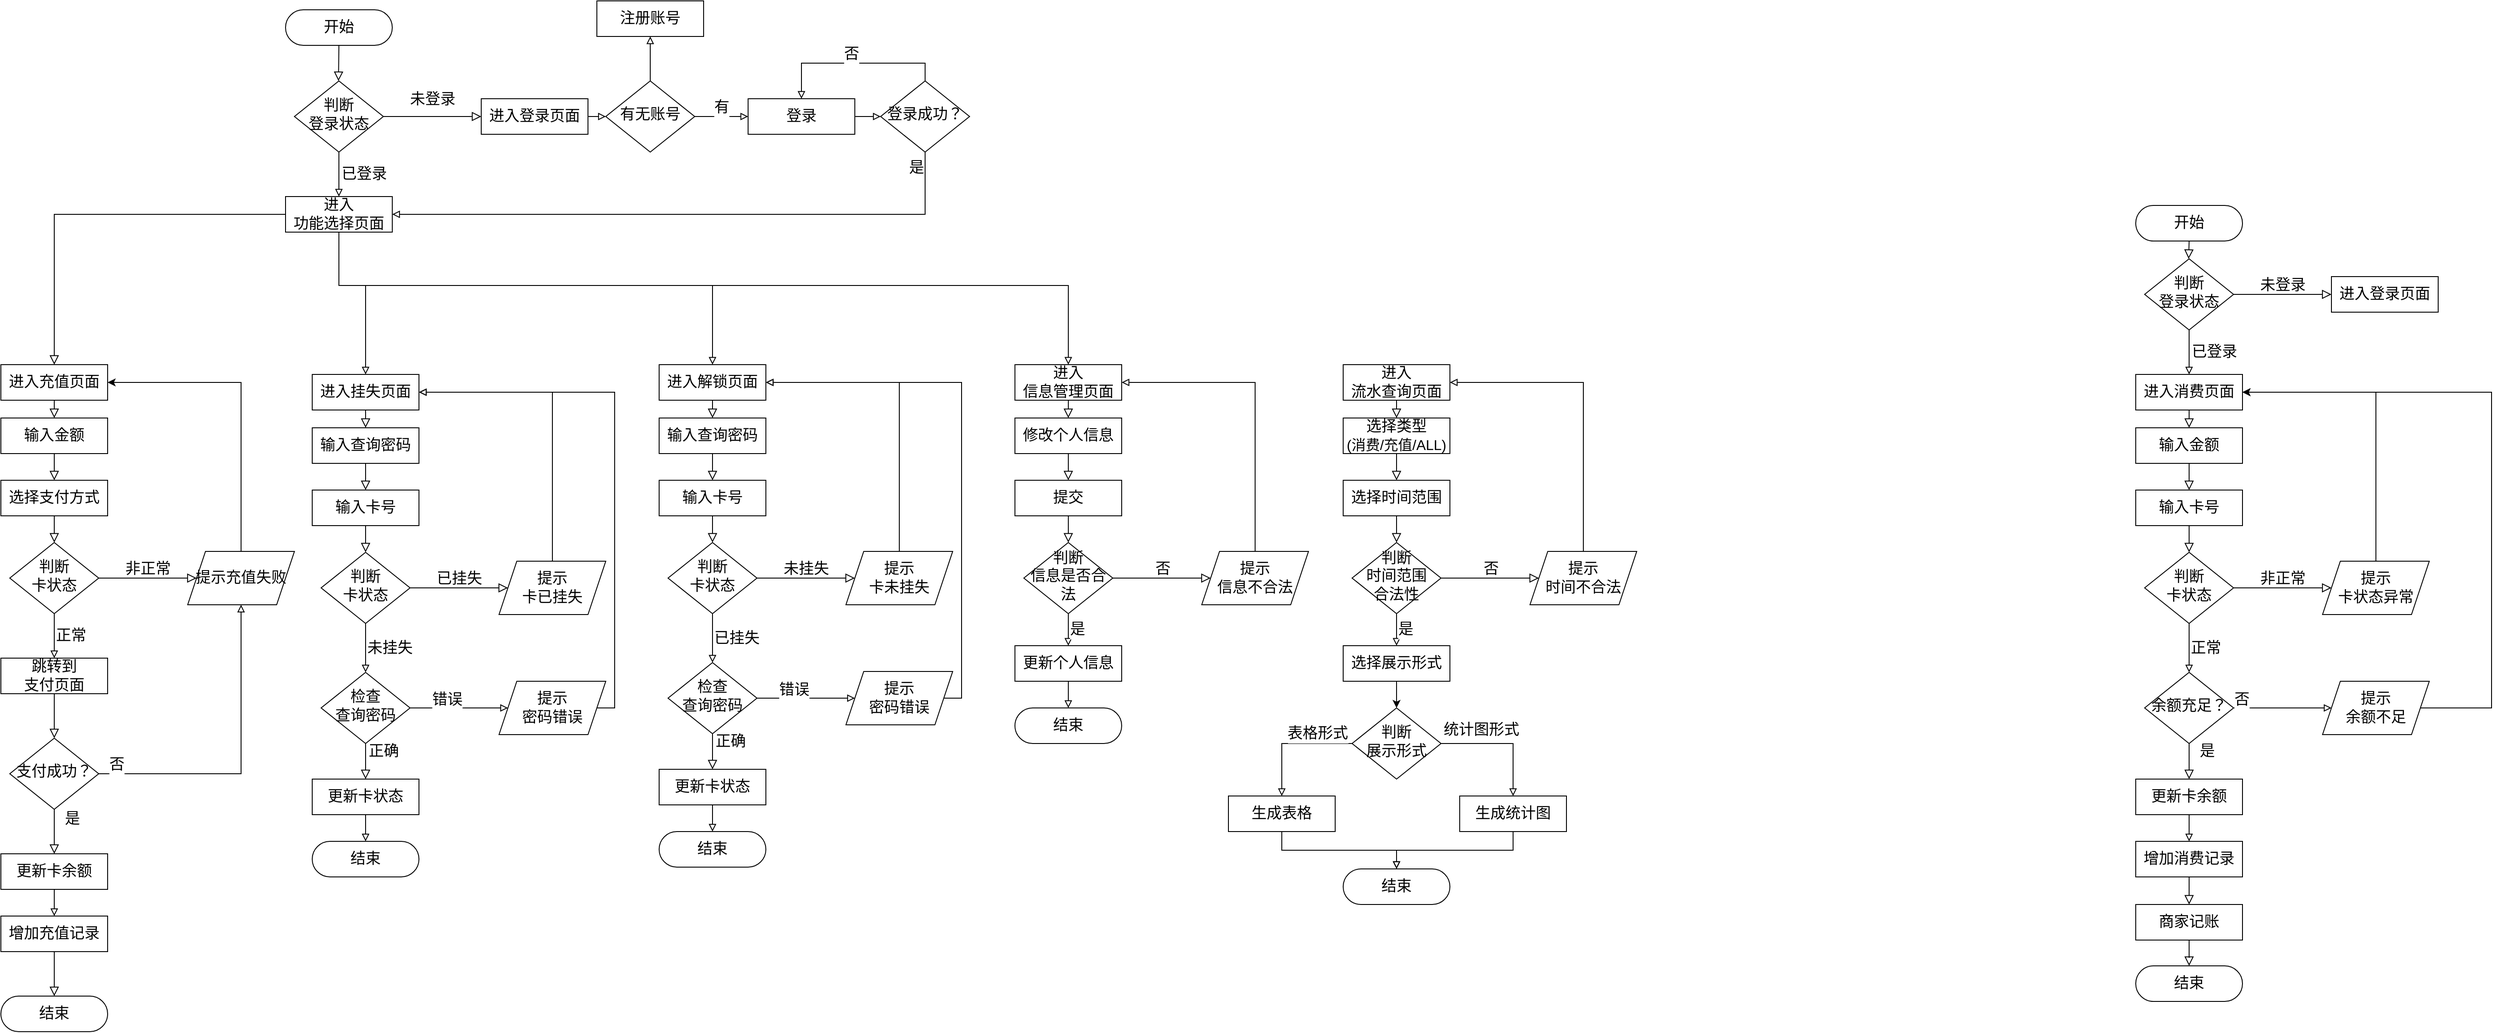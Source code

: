 <mxfile version="24.9.3">
  <diagram id="C5RBs43oDa-KdzZeNtuy" name="Page-1">
    <mxGraphModel dx="910" dy="1507" grid="1" gridSize="10" guides="1" tooltips="1" connect="1" arrows="1" fold="1" page="1" pageScale="1" pageWidth="1169" pageHeight="827" math="0" shadow="0">
      <root>
        <mxCell id="WIyWlLk6GJQsqaUBKTNV-0" />
        <mxCell id="WIyWlLk6GJQsqaUBKTNV-1" parent="WIyWlLk6GJQsqaUBKTNV-0" />
        <mxCell id="WIyWlLk6GJQsqaUBKTNV-2" value="" style="rounded=0;html=1;jettySize=auto;orthogonalLoop=1;fontSize=17;endArrow=block;endFill=0;endSize=8;strokeWidth=1;shadow=0;labelBackgroundColor=none;edgeStyle=orthogonalEdgeStyle;" parent="WIyWlLk6GJQsqaUBKTNV-1" source="WIyWlLk6GJQsqaUBKTNV-3" target="WIyWlLk6GJQsqaUBKTNV-6" edge="1">
          <mxGeometry relative="1" as="geometry" />
        </mxCell>
        <mxCell id="WIyWlLk6GJQsqaUBKTNV-3" value="选择支付方式" style="rounded=0;whiteSpace=wrap;html=1;fontSize=17;glass=0;strokeWidth=1;shadow=0;" parent="WIyWlLk6GJQsqaUBKTNV-1" vertex="1">
          <mxGeometry x="80" y="199" width="120" height="40" as="geometry" />
        </mxCell>
        <mxCell id="WIyWlLk6GJQsqaUBKTNV-5" value="非正常" style="edgeStyle=orthogonalEdgeStyle;rounded=0;html=1;jettySize=auto;orthogonalLoop=1;fontSize=17;endArrow=block;endFill=0;endSize=8;strokeWidth=1;shadow=0;labelBackgroundColor=none;entryX=0;entryY=0.5;entryDx=0;entryDy=0;" parent="WIyWlLk6GJQsqaUBKTNV-1" source="WIyWlLk6GJQsqaUBKTNV-6" target="n9ziA0_ppnjwsiYsguU1-13" edge="1">
          <mxGeometry y="10" relative="1" as="geometry">
            <mxPoint as="offset" />
            <mxPoint x="280" y="309" as="targetPoint" />
          </mxGeometry>
        </mxCell>
        <mxCell id="n9ziA0_ppnjwsiYsguU1-6" value="&lt;font style=&quot;font-size: 17px;&quot;&gt;正常&lt;/font&gt;" style="edgeStyle=orthogonalEdgeStyle;rounded=0;orthogonalLoop=1;jettySize=auto;html=1;exitX=0.5;exitY=1;exitDx=0;exitDy=0;entryX=0.5;entryY=0;entryDx=0;entryDy=0;labelPosition=right;verticalLabelPosition=middle;align=left;verticalAlign=middle;endArrow=block;endFill=0;" edge="1" parent="WIyWlLk6GJQsqaUBKTNV-1" source="WIyWlLk6GJQsqaUBKTNV-6" target="n9ziA0_ppnjwsiYsguU1-5">
          <mxGeometry relative="1" as="geometry">
            <mxPoint as="offset" />
          </mxGeometry>
        </mxCell>
        <mxCell id="WIyWlLk6GJQsqaUBKTNV-6" value="判断&lt;div&gt;卡状态&lt;/div&gt;" style="rhombus;whiteSpace=wrap;html=1;shadow=0;fontFamily=Helvetica;fontSize=17;align=center;strokeWidth=1;spacing=6;spacingTop=-4;" parent="WIyWlLk6GJQsqaUBKTNV-1" vertex="1">
          <mxGeometry x="90" y="269" width="100" height="80" as="geometry" />
        </mxCell>
        <mxCell id="WIyWlLk6GJQsqaUBKTNV-8" value="是" style="rounded=0;html=1;jettySize=auto;orthogonalLoop=1;fontSize=17;endArrow=block;endFill=0;endSize=8;strokeWidth=1;shadow=0;labelBackgroundColor=none;edgeStyle=orthogonalEdgeStyle;" parent="WIyWlLk6GJQsqaUBKTNV-1" source="WIyWlLk6GJQsqaUBKTNV-10" target="WIyWlLk6GJQsqaUBKTNV-11" edge="1">
          <mxGeometry x="-0.556" y="20" relative="1" as="geometry">
            <mxPoint as="offset" />
          </mxGeometry>
        </mxCell>
        <mxCell id="n9ziA0_ppnjwsiYsguU1-7" value="否" style="edgeStyle=orthogonalEdgeStyle;rounded=0;orthogonalLoop=1;jettySize=auto;html=1;exitX=1;exitY=0.5;exitDx=0;exitDy=0;entryX=0.5;entryY=1;entryDx=0;entryDy=0;labelPosition=left;verticalLabelPosition=middle;align=right;verticalAlign=middle;fontSize=17;endArrow=block;endFill=0;" edge="1" parent="WIyWlLk6GJQsqaUBKTNV-1" source="WIyWlLk6GJQsqaUBKTNV-10" target="n9ziA0_ppnjwsiYsguU1-13">
          <mxGeometry x="-0.829" y="10" relative="1" as="geometry">
            <mxPoint x="340" y="329" as="targetPoint" />
            <mxPoint as="offset" />
          </mxGeometry>
        </mxCell>
        <mxCell id="WIyWlLk6GJQsqaUBKTNV-10" value="支付成功？" style="rhombus;whiteSpace=wrap;html=1;shadow=0;fontFamily=Helvetica;fontSize=17;align=center;strokeWidth=1;spacing=6;spacingTop=-4;" parent="WIyWlLk6GJQsqaUBKTNV-1" vertex="1">
          <mxGeometry x="90" y="489" width="100" height="80" as="geometry" />
        </mxCell>
        <mxCell id="n9ziA0_ppnjwsiYsguU1-10" style="edgeStyle=orthogonalEdgeStyle;rounded=0;orthogonalLoop=1;jettySize=auto;html=1;exitX=0.5;exitY=1;exitDx=0;exitDy=0;entryX=0.5;entryY=0;entryDx=0;entryDy=0;endArrow=block;endFill=0;" edge="1" parent="WIyWlLk6GJQsqaUBKTNV-1" source="WIyWlLk6GJQsqaUBKTNV-11" target="n9ziA0_ppnjwsiYsguU1-9">
          <mxGeometry relative="1" as="geometry" />
        </mxCell>
        <mxCell id="WIyWlLk6GJQsqaUBKTNV-11" value="更新卡余额" style="rounded=0;whiteSpace=wrap;html=1;fontSize=17;glass=0;strokeWidth=1;shadow=0;" parent="WIyWlLk6GJQsqaUBKTNV-1" vertex="1">
          <mxGeometry x="80" y="619" width="120" height="40" as="geometry" />
        </mxCell>
        <mxCell id="n9ziA0_ppnjwsiYsguU1-0" value="" style="rounded=0;html=1;jettySize=auto;orthogonalLoop=1;fontSize=17;endArrow=block;endFill=0;endSize=8;strokeWidth=1;shadow=0;labelBackgroundColor=none;edgeStyle=orthogonalEdgeStyle;" edge="1" parent="WIyWlLk6GJQsqaUBKTNV-1" source="n9ziA0_ppnjwsiYsguU1-1">
          <mxGeometry relative="1" as="geometry">
            <mxPoint x="140" y="199" as="targetPoint" />
          </mxGeometry>
        </mxCell>
        <mxCell id="n9ziA0_ppnjwsiYsguU1-1" value="输入金额" style="rounded=0;whiteSpace=wrap;html=1;fontSize=17;glass=0;strokeWidth=1;shadow=0;" vertex="1" parent="WIyWlLk6GJQsqaUBKTNV-1">
          <mxGeometry x="80" y="129" width="120" height="40" as="geometry" />
        </mxCell>
        <mxCell id="n9ziA0_ppnjwsiYsguU1-2" value="" style="rounded=0;html=1;jettySize=auto;orthogonalLoop=1;fontSize=17;endArrow=block;endFill=0;endSize=8;strokeWidth=1;shadow=0;labelBackgroundColor=none;edgeStyle=orthogonalEdgeStyle;exitX=0.5;exitY=1;exitDx=0;exitDy=0;" edge="1" parent="WIyWlLk6GJQsqaUBKTNV-1" source="n9ziA0_ppnjwsiYsguU1-3">
          <mxGeometry relative="1" as="geometry">
            <mxPoint x="459.5" y="-250" as="targetPoint" />
            <mxPoint x="459.5" y="-340" as="sourcePoint" />
          </mxGeometry>
        </mxCell>
        <mxCell id="n9ziA0_ppnjwsiYsguU1-3" value="开始" style="rounded=1;whiteSpace=wrap;html=1;fontSize=17;glass=0;strokeWidth=1;shadow=0;perimeter=rectanglePerimeter;arcSize=50;" vertex="1" parent="WIyWlLk6GJQsqaUBKTNV-1">
          <mxGeometry x="400" y="-330" width="120" height="40" as="geometry" />
        </mxCell>
        <mxCell id="n9ziA0_ppnjwsiYsguU1-4" value="" style="rounded=0;html=1;jettySize=auto;orthogonalLoop=1;fontSize=17;endArrow=block;endFill=0;endSize=8;strokeWidth=1;shadow=0;labelBackgroundColor=none;edgeStyle=orthogonalEdgeStyle;entryX=0.5;entryY=0;entryDx=0;entryDy=0;" edge="1" parent="WIyWlLk6GJQsqaUBKTNV-1" source="n9ziA0_ppnjwsiYsguU1-5" target="WIyWlLk6GJQsqaUBKTNV-10">
          <mxGeometry relative="1" as="geometry">
            <mxPoint x="140" y="459" as="targetPoint" />
            <Array as="points" />
          </mxGeometry>
        </mxCell>
        <mxCell id="n9ziA0_ppnjwsiYsguU1-5" value="跳转到&lt;div&gt;支付页面&lt;/div&gt;" style="rounded=0;whiteSpace=wrap;html=1;fontSize=17;glass=0;strokeWidth=1;shadow=0;" vertex="1" parent="WIyWlLk6GJQsqaUBKTNV-1">
          <mxGeometry x="80" y="399" width="120" height="40" as="geometry" />
        </mxCell>
        <mxCell id="n9ziA0_ppnjwsiYsguU1-8" value="" style="rounded=0;html=1;jettySize=auto;orthogonalLoop=1;fontSize=17;endArrow=block;endFill=0;endSize=8;strokeWidth=1;shadow=0;labelBackgroundColor=none;edgeStyle=orthogonalEdgeStyle;" edge="1" parent="WIyWlLk6GJQsqaUBKTNV-1" source="n9ziA0_ppnjwsiYsguU1-9">
          <mxGeometry relative="1" as="geometry">
            <mxPoint x="140" y="779" as="targetPoint" />
          </mxGeometry>
        </mxCell>
        <mxCell id="n9ziA0_ppnjwsiYsguU1-9" value="增加充值记录" style="rounded=0;whiteSpace=wrap;html=1;fontSize=17;glass=0;strokeWidth=1;shadow=0;" vertex="1" parent="WIyWlLk6GJQsqaUBKTNV-1">
          <mxGeometry x="80" y="689" width="120" height="40" as="geometry" />
        </mxCell>
        <mxCell id="n9ziA0_ppnjwsiYsguU1-11" value="" style="rounded=0;html=1;jettySize=auto;orthogonalLoop=1;fontSize=17;endArrow=block;endFill=0;endSize=8;strokeWidth=1;shadow=0;labelBackgroundColor=none;edgeStyle=orthogonalEdgeStyle;" edge="1" parent="WIyWlLk6GJQsqaUBKTNV-1" source="n9ziA0_ppnjwsiYsguU1-12">
          <mxGeometry relative="1" as="geometry">
            <mxPoint x="140" y="129" as="targetPoint" />
          </mxGeometry>
        </mxCell>
        <mxCell id="n9ziA0_ppnjwsiYsguU1-12" value="进入充值页面" style="rounded=0;whiteSpace=wrap;html=1;fontSize=17;glass=0;strokeWidth=1;shadow=0;" vertex="1" parent="WIyWlLk6GJQsqaUBKTNV-1">
          <mxGeometry x="80" y="69" width="120" height="40" as="geometry" />
        </mxCell>
        <mxCell id="n9ziA0_ppnjwsiYsguU1-14" style="edgeStyle=orthogonalEdgeStyle;rounded=0;orthogonalLoop=1;jettySize=auto;html=1;exitX=0.5;exitY=0;exitDx=0;exitDy=0;entryX=1;entryY=0.5;entryDx=0;entryDy=0;" edge="1" parent="WIyWlLk6GJQsqaUBKTNV-1" source="n9ziA0_ppnjwsiYsguU1-13" target="n9ziA0_ppnjwsiYsguU1-12">
          <mxGeometry relative="1" as="geometry" />
        </mxCell>
        <mxCell id="n9ziA0_ppnjwsiYsguU1-13" value="&lt;font style=&quot;font-size: 17px;&quot;&gt;提示充值失败&lt;/font&gt;" style="shape=parallelogram;perimeter=parallelogramPerimeter;whiteSpace=wrap;html=1;fixedSize=1;" vertex="1" parent="WIyWlLk6GJQsqaUBKTNV-1">
          <mxGeometry x="290" y="279" width="120" height="60" as="geometry" />
        </mxCell>
        <mxCell id="n9ziA0_ppnjwsiYsguU1-17" value="结束" style="rounded=1;whiteSpace=wrap;html=1;fontSize=17;glass=0;strokeWidth=1;shadow=0;perimeter=rectanglePerimeter;arcSize=50;" vertex="1" parent="WIyWlLk6GJQsqaUBKTNV-1">
          <mxGeometry x="80" y="779" width="120" height="40" as="geometry" />
        </mxCell>
        <mxCell id="n9ziA0_ppnjwsiYsguU1-18" value="" style="rounded=0;html=1;jettySize=auto;orthogonalLoop=1;fontSize=17;endArrow=block;endFill=0;endSize=8;strokeWidth=1;shadow=0;labelBackgroundColor=none;edgeStyle=orthogonalEdgeStyle;" edge="1" parent="WIyWlLk6GJQsqaUBKTNV-1" source="n9ziA0_ppnjwsiYsguU1-19" target="n9ziA0_ppnjwsiYsguU1-22">
          <mxGeometry relative="1" as="geometry" />
        </mxCell>
        <mxCell id="n9ziA0_ppnjwsiYsguU1-19" value="输入卡号" style="rounded=0;whiteSpace=wrap;html=1;fontSize=17;glass=0;strokeWidth=1;shadow=0;" vertex="1" parent="WIyWlLk6GJQsqaUBKTNV-1">
          <mxGeometry x="2480" y="210" width="120" height="40" as="geometry" />
        </mxCell>
        <mxCell id="n9ziA0_ppnjwsiYsguU1-20" value="非正常" style="edgeStyle=orthogonalEdgeStyle;rounded=0;html=1;jettySize=auto;orthogonalLoop=1;fontSize=17;endArrow=block;endFill=0;endSize=8;strokeWidth=1;shadow=0;labelBackgroundColor=none;entryX=0;entryY=0.5;entryDx=0;entryDy=0;" edge="1" parent="WIyWlLk6GJQsqaUBKTNV-1" source="n9ziA0_ppnjwsiYsguU1-22" target="n9ziA0_ppnjwsiYsguU1-39">
          <mxGeometry y="10" relative="1" as="geometry">
            <mxPoint as="offset" />
            <mxPoint x="2680" y="320" as="targetPoint" />
          </mxGeometry>
        </mxCell>
        <mxCell id="n9ziA0_ppnjwsiYsguU1-21" value="&lt;font style=&quot;font-size: 17px;&quot;&gt;正常&lt;/font&gt;" style="edgeStyle=orthogonalEdgeStyle;rounded=0;orthogonalLoop=1;jettySize=auto;html=1;exitX=0.5;exitY=1;exitDx=0;exitDy=0;entryX=0.5;entryY=0;entryDx=0;entryDy=0;labelPosition=right;verticalLabelPosition=middle;align=left;verticalAlign=middle;endArrow=block;endFill=0;" edge="1" parent="WIyWlLk6GJQsqaUBKTNV-1" source="n9ziA0_ppnjwsiYsguU1-22" target="n9ziA0_ppnjwsiYsguU1-25">
          <mxGeometry relative="1" as="geometry">
            <mxPoint as="offset" />
            <mxPoint x="2540" y="410" as="targetPoint" />
          </mxGeometry>
        </mxCell>
        <mxCell id="n9ziA0_ppnjwsiYsguU1-22" value="判断&lt;div&gt;卡状态&lt;/div&gt;" style="rhombus;whiteSpace=wrap;html=1;shadow=0;fontFamily=Helvetica;fontSize=17;align=center;strokeWidth=1;spacing=6;spacingTop=-4;" vertex="1" parent="WIyWlLk6GJQsqaUBKTNV-1">
          <mxGeometry x="2490" y="280" width="100" height="80" as="geometry" />
        </mxCell>
        <mxCell id="n9ziA0_ppnjwsiYsguU1-23" value="是" style="rounded=0;html=1;jettySize=auto;orthogonalLoop=1;fontSize=17;endArrow=block;endFill=0;endSize=8;strokeWidth=1;shadow=0;labelBackgroundColor=none;edgeStyle=orthogonalEdgeStyle;" edge="1" parent="WIyWlLk6GJQsqaUBKTNV-1" source="n9ziA0_ppnjwsiYsguU1-25" target="n9ziA0_ppnjwsiYsguU1-27">
          <mxGeometry x="-0.556" y="20" relative="1" as="geometry">
            <mxPoint as="offset" />
          </mxGeometry>
        </mxCell>
        <mxCell id="n9ziA0_ppnjwsiYsguU1-24" value="否" style="edgeStyle=orthogonalEdgeStyle;rounded=0;orthogonalLoop=1;jettySize=auto;html=1;exitX=1;exitY=0.5;exitDx=0;exitDy=0;labelPosition=left;verticalLabelPosition=middle;align=right;verticalAlign=middle;fontSize=17;endArrow=block;endFill=0;entryX=0;entryY=0.5;entryDx=0;entryDy=0;" edge="1" parent="WIyWlLk6GJQsqaUBKTNV-1" source="n9ziA0_ppnjwsiYsguU1-25" target="n9ziA0_ppnjwsiYsguU1-41">
          <mxGeometry x="-0.667" y="9" relative="1" as="geometry">
            <mxPoint x="2750" y="455" as="targetPoint" />
            <mxPoint as="offset" />
          </mxGeometry>
        </mxCell>
        <mxCell id="n9ziA0_ppnjwsiYsguU1-25" value="余额充足？" style="rhombus;whiteSpace=wrap;html=1;shadow=0;fontFamily=Helvetica;fontSize=17;align=center;strokeWidth=1;spacing=6;spacingTop=-4;" vertex="1" parent="WIyWlLk6GJQsqaUBKTNV-1">
          <mxGeometry x="2490" y="415" width="100" height="80" as="geometry" />
        </mxCell>
        <mxCell id="n9ziA0_ppnjwsiYsguU1-26" style="edgeStyle=orthogonalEdgeStyle;rounded=0;orthogonalLoop=1;jettySize=auto;html=1;exitX=0.5;exitY=1;exitDx=0;exitDy=0;entryX=0.5;entryY=0;entryDx=0;entryDy=0;endArrow=block;endFill=0;" edge="1" parent="WIyWlLk6GJQsqaUBKTNV-1" source="n9ziA0_ppnjwsiYsguU1-27" target="n9ziA0_ppnjwsiYsguU1-35">
          <mxGeometry relative="1" as="geometry" />
        </mxCell>
        <mxCell id="n9ziA0_ppnjwsiYsguU1-27" value="更新卡余额" style="rounded=0;whiteSpace=wrap;html=1;fontSize=17;glass=0;strokeWidth=1;shadow=0;" vertex="1" parent="WIyWlLk6GJQsqaUBKTNV-1">
          <mxGeometry x="2480" y="535" width="120" height="40" as="geometry" />
        </mxCell>
        <mxCell id="n9ziA0_ppnjwsiYsguU1-28" value="" style="rounded=0;html=1;jettySize=auto;orthogonalLoop=1;fontSize=17;endArrow=block;endFill=0;endSize=8;strokeWidth=1;shadow=0;labelBackgroundColor=none;edgeStyle=orthogonalEdgeStyle;" edge="1" parent="WIyWlLk6GJQsqaUBKTNV-1" source="n9ziA0_ppnjwsiYsguU1-29">
          <mxGeometry relative="1" as="geometry">
            <mxPoint x="2540" y="210" as="targetPoint" />
          </mxGeometry>
        </mxCell>
        <mxCell id="n9ziA0_ppnjwsiYsguU1-29" value="输入金额" style="rounded=0;whiteSpace=wrap;html=1;fontSize=17;glass=0;strokeWidth=1;shadow=0;" vertex="1" parent="WIyWlLk6GJQsqaUBKTNV-1">
          <mxGeometry x="2480" y="140" width="120" height="40" as="geometry" />
        </mxCell>
        <mxCell id="n9ziA0_ppnjwsiYsguU1-34" value="" style="rounded=0;html=1;jettySize=auto;orthogonalLoop=1;fontSize=17;endArrow=block;endFill=0;endSize=8;strokeWidth=1;shadow=0;labelBackgroundColor=none;edgeStyle=orthogonalEdgeStyle;entryX=0.5;entryY=0;entryDx=0;entryDy=0;" edge="1" parent="WIyWlLk6GJQsqaUBKTNV-1" source="n9ziA0_ppnjwsiYsguU1-35" target="n9ziA0_ppnjwsiYsguU1-44">
          <mxGeometry relative="1" as="geometry">
            <mxPoint x="2540" y="696" as="targetPoint" />
          </mxGeometry>
        </mxCell>
        <mxCell id="n9ziA0_ppnjwsiYsguU1-35" value="增加消费记录" style="rounded=0;whiteSpace=wrap;html=1;fontSize=17;glass=0;strokeWidth=1;shadow=0;" vertex="1" parent="WIyWlLk6GJQsqaUBKTNV-1">
          <mxGeometry x="2480" y="605" width="120" height="40" as="geometry" />
        </mxCell>
        <mxCell id="n9ziA0_ppnjwsiYsguU1-36" value="" style="rounded=0;html=1;jettySize=auto;orthogonalLoop=1;fontSize=17;endArrow=block;endFill=0;endSize=8;strokeWidth=1;shadow=0;labelBackgroundColor=none;edgeStyle=orthogonalEdgeStyle;" edge="1" parent="WIyWlLk6GJQsqaUBKTNV-1" source="n9ziA0_ppnjwsiYsguU1-37">
          <mxGeometry relative="1" as="geometry">
            <mxPoint x="2540" y="140" as="targetPoint" />
          </mxGeometry>
        </mxCell>
        <mxCell id="n9ziA0_ppnjwsiYsguU1-37" value="进入消费页面" style="rounded=0;whiteSpace=wrap;html=1;fontSize=17;glass=0;strokeWidth=1;shadow=0;" vertex="1" parent="WIyWlLk6GJQsqaUBKTNV-1">
          <mxGeometry x="2480" y="80" width="120" height="40" as="geometry" />
        </mxCell>
        <mxCell id="n9ziA0_ppnjwsiYsguU1-38" style="edgeStyle=orthogonalEdgeStyle;rounded=0;orthogonalLoop=1;jettySize=auto;html=1;exitX=0.5;exitY=0;exitDx=0;exitDy=0;entryX=1;entryY=0.5;entryDx=0;entryDy=0;" edge="1" parent="WIyWlLk6GJQsqaUBKTNV-1" source="n9ziA0_ppnjwsiYsguU1-39" target="n9ziA0_ppnjwsiYsguU1-37">
          <mxGeometry relative="1" as="geometry" />
        </mxCell>
        <mxCell id="n9ziA0_ppnjwsiYsguU1-39" value="&lt;font style=&quot;font-size: 17px;&quot;&gt;提示&lt;/font&gt;&lt;div&gt;&lt;font style=&quot;font-size: 17px;&quot;&gt;卡状态异常&lt;/font&gt;&lt;/div&gt;" style="shape=parallelogram;perimeter=parallelogramPerimeter;whiteSpace=wrap;html=1;fixedSize=1;" vertex="1" parent="WIyWlLk6GJQsqaUBKTNV-1">
          <mxGeometry x="2690" y="290" width="120" height="60" as="geometry" />
        </mxCell>
        <mxCell id="n9ziA0_ppnjwsiYsguU1-40" value="结束" style="rounded=1;whiteSpace=wrap;html=1;fontSize=17;glass=0;strokeWidth=1;shadow=0;perimeter=rectanglePerimeter;arcSize=50;" vertex="1" parent="WIyWlLk6GJQsqaUBKTNV-1">
          <mxGeometry x="2480" y="745" width="120" height="40" as="geometry" />
        </mxCell>
        <mxCell id="n9ziA0_ppnjwsiYsguU1-42" style="edgeStyle=orthogonalEdgeStyle;rounded=0;orthogonalLoop=1;jettySize=auto;html=1;exitX=1;exitY=0.5;exitDx=0;exitDy=0;entryX=1;entryY=0.5;entryDx=0;entryDy=0;" edge="1" parent="WIyWlLk6GJQsqaUBKTNV-1" source="n9ziA0_ppnjwsiYsguU1-41" target="n9ziA0_ppnjwsiYsguU1-37">
          <mxGeometry relative="1" as="geometry">
            <Array as="points">
              <mxPoint x="2880" y="455" />
              <mxPoint x="2880" y="100" />
            </Array>
          </mxGeometry>
        </mxCell>
        <mxCell id="n9ziA0_ppnjwsiYsguU1-41" value="&lt;font style=&quot;font-size: 17px;&quot;&gt;提示&lt;/font&gt;&lt;div&gt;&lt;font style=&quot;font-size: 17px;&quot;&gt;余额不足&lt;/font&gt;&lt;/div&gt;" style="shape=parallelogram;perimeter=parallelogramPerimeter;whiteSpace=wrap;html=1;fixedSize=1;" vertex="1" parent="WIyWlLk6GJQsqaUBKTNV-1">
          <mxGeometry x="2690" y="425" width="120" height="60" as="geometry" />
        </mxCell>
        <mxCell id="n9ziA0_ppnjwsiYsguU1-43" value="" style="rounded=0;html=1;jettySize=auto;orthogonalLoop=1;fontSize=17;endArrow=block;endFill=0;endSize=8;strokeWidth=1;shadow=0;labelBackgroundColor=none;edgeStyle=orthogonalEdgeStyle;entryX=0.5;entryY=0;entryDx=0;entryDy=0;" edge="1" parent="WIyWlLk6GJQsqaUBKTNV-1" source="n9ziA0_ppnjwsiYsguU1-44" target="n9ziA0_ppnjwsiYsguU1-40">
          <mxGeometry relative="1" as="geometry">
            <mxPoint x="2690" y="726" as="targetPoint" />
          </mxGeometry>
        </mxCell>
        <mxCell id="n9ziA0_ppnjwsiYsguU1-44" value="商家记账" style="rounded=0;whiteSpace=wrap;html=1;fontSize=17;glass=0;strokeWidth=1;shadow=0;" vertex="1" parent="WIyWlLk6GJQsqaUBKTNV-1">
          <mxGeometry x="2480" y="676" width="120" height="40" as="geometry" />
        </mxCell>
        <mxCell id="n9ziA0_ppnjwsiYsguU1-45" value="" style="rounded=0;html=1;jettySize=auto;orthogonalLoop=1;fontSize=17;endArrow=block;endFill=0;endSize=8;strokeWidth=1;shadow=0;labelBackgroundColor=none;edgeStyle=orthogonalEdgeStyle;" edge="1" parent="WIyWlLk6GJQsqaUBKTNV-1" source="n9ziA0_ppnjwsiYsguU1-46" target="n9ziA0_ppnjwsiYsguU1-49">
          <mxGeometry relative="1" as="geometry" />
        </mxCell>
        <mxCell id="n9ziA0_ppnjwsiYsguU1-46" value="输入卡号" style="rounded=0;whiteSpace=wrap;html=1;fontSize=17;glass=0;strokeWidth=1;shadow=0;" vertex="1" parent="WIyWlLk6GJQsqaUBKTNV-1">
          <mxGeometry x="430" y="210" width="120" height="40" as="geometry" />
        </mxCell>
        <mxCell id="n9ziA0_ppnjwsiYsguU1-47" value="已挂失" style="edgeStyle=orthogonalEdgeStyle;rounded=0;html=1;jettySize=auto;orthogonalLoop=1;fontSize=17;endArrow=block;endFill=0;endSize=8;strokeWidth=1;shadow=0;labelBackgroundColor=none;entryX=0;entryY=0.5;entryDx=0;entryDy=0;" edge="1" parent="WIyWlLk6GJQsqaUBKTNV-1" source="n9ziA0_ppnjwsiYsguU1-49" target="n9ziA0_ppnjwsiYsguU1-64">
          <mxGeometry y="10" relative="1" as="geometry">
            <mxPoint as="offset" />
            <mxPoint x="630" y="320" as="targetPoint" />
          </mxGeometry>
        </mxCell>
        <mxCell id="n9ziA0_ppnjwsiYsguU1-48" value="&lt;font style=&quot;font-size: 17px;&quot;&gt;未挂失&lt;/font&gt;" style="edgeStyle=orthogonalEdgeStyle;rounded=0;orthogonalLoop=1;jettySize=auto;html=1;exitX=0.5;exitY=1;exitDx=0;exitDy=0;entryX=0.5;entryY=0;entryDx=0;entryDy=0;labelPosition=right;verticalLabelPosition=middle;align=left;verticalAlign=middle;endArrow=block;endFill=0;" edge="1" parent="WIyWlLk6GJQsqaUBKTNV-1" source="n9ziA0_ppnjwsiYsguU1-49" target="n9ziA0_ppnjwsiYsguU1-52">
          <mxGeometry relative="1" as="geometry">
            <mxPoint as="offset" />
            <mxPoint x="490" y="410" as="targetPoint" />
          </mxGeometry>
        </mxCell>
        <mxCell id="n9ziA0_ppnjwsiYsguU1-49" value="判断&lt;div&gt;卡状态&lt;/div&gt;" style="rhombus;whiteSpace=wrap;html=1;shadow=0;fontFamily=Helvetica;fontSize=17;align=center;strokeWidth=1;spacing=6;spacingTop=-4;" vertex="1" parent="WIyWlLk6GJQsqaUBKTNV-1">
          <mxGeometry x="440" y="280" width="100" height="80" as="geometry" />
        </mxCell>
        <mxCell id="n9ziA0_ppnjwsiYsguU1-50" value="正确" style="rounded=0;html=1;jettySize=auto;orthogonalLoop=1;fontSize=17;endArrow=block;endFill=0;endSize=8;strokeWidth=1;shadow=0;labelBackgroundColor=none;edgeStyle=orthogonalEdgeStyle;" edge="1" parent="WIyWlLk6GJQsqaUBKTNV-1" source="n9ziA0_ppnjwsiYsguU1-52" target="n9ziA0_ppnjwsiYsguU1-54">
          <mxGeometry x="-0.556" y="20" relative="1" as="geometry">
            <mxPoint as="offset" />
          </mxGeometry>
        </mxCell>
        <mxCell id="n9ziA0_ppnjwsiYsguU1-51" value="错误" style="edgeStyle=orthogonalEdgeStyle;rounded=0;orthogonalLoop=1;jettySize=auto;html=1;exitX=1;exitY=0.5;exitDx=0;exitDy=0;labelPosition=left;verticalLabelPosition=middle;align=right;verticalAlign=middle;fontSize=17;endArrow=block;endFill=0;entryX=0;entryY=0.5;entryDx=0;entryDy=0;" edge="1" parent="WIyWlLk6GJQsqaUBKTNV-1" source="n9ziA0_ppnjwsiYsguU1-52" target="n9ziA0_ppnjwsiYsguU1-67">
          <mxGeometry x="0.091" y="9" relative="1" as="geometry">
            <mxPoint x="700" y="455" as="targetPoint" />
            <mxPoint as="offset" />
          </mxGeometry>
        </mxCell>
        <mxCell id="n9ziA0_ppnjwsiYsguU1-52" value="检查&lt;div&gt;查询密码&lt;/div&gt;" style="rhombus;whiteSpace=wrap;html=1;shadow=0;fontFamily=Helvetica;fontSize=17;align=center;strokeWidth=1;spacing=6;spacingTop=-4;" vertex="1" parent="WIyWlLk6GJQsqaUBKTNV-1">
          <mxGeometry x="440" y="415" width="100" height="80" as="geometry" />
        </mxCell>
        <mxCell id="n9ziA0_ppnjwsiYsguU1-53" style="edgeStyle=orthogonalEdgeStyle;rounded=0;orthogonalLoop=1;jettySize=auto;html=1;exitX=0.5;exitY=1;exitDx=0;exitDy=0;entryX=0.5;entryY=0;entryDx=0;entryDy=0;endArrow=block;endFill=0;" edge="1" parent="WIyWlLk6GJQsqaUBKTNV-1" source="n9ziA0_ppnjwsiYsguU1-54">
          <mxGeometry relative="1" as="geometry">
            <mxPoint x="490" y="605" as="targetPoint" />
          </mxGeometry>
        </mxCell>
        <mxCell id="n9ziA0_ppnjwsiYsguU1-54" value="更新卡状态" style="rounded=0;whiteSpace=wrap;html=1;fontSize=17;glass=0;strokeWidth=1;shadow=0;" vertex="1" parent="WIyWlLk6GJQsqaUBKTNV-1">
          <mxGeometry x="430" y="535" width="120" height="40" as="geometry" />
        </mxCell>
        <mxCell id="n9ziA0_ppnjwsiYsguU1-55" value="" style="rounded=0;html=1;jettySize=auto;orthogonalLoop=1;fontSize=17;endArrow=block;endFill=0;endSize=8;strokeWidth=1;shadow=0;labelBackgroundColor=none;edgeStyle=orthogonalEdgeStyle;" edge="1" parent="WIyWlLk6GJQsqaUBKTNV-1" source="n9ziA0_ppnjwsiYsguU1-56">
          <mxGeometry relative="1" as="geometry">
            <mxPoint x="490" y="210" as="targetPoint" />
          </mxGeometry>
        </mxCell>
        <mxCell id="n9ziA0_ppnjwsiYsguU1-56" value="输入查询密码" style="rounded=0;whiteSpace=wrap;html=1;fontSize=17;glass=0;strokeWidth=1;shadow=0;" vertex="1" parent="WIyWlLk6GJQsqaUBKTNV-1">
          <mxGeometry x="430" y="140" width="120" height="40" as="geometry" />
        </mxCell>
        <mxCell id="n9ziA0_ppnjwsiYsguU1-61" value="" style="rounded=0;html=1;jettySize=auto;orthogonalLoop=1;fontSize=17;endArrow=block;endFill=0;endSize=8;strokeWidth=1;shadow=0;labelBackgroundColor=none;edgeStyle=orthogonalEdgeStyle;" edge="1" parent="WIyWlLk6GJQsqaUBKTNV-1" source="n9ziA0_ppnjwsiYsguU1-62">
          <mxGeometry relative="1" as="geometry">
            <mxPoint x="490" y="140" as="targetPoint" />
          </mxGeometry>
        </mxCell>
        <mxCell id="n9ziA0_ppnjwsiYsguU1-62" value="进入挂失页面" style="rounded=0;whiteSpace=wrap;html=1;fontSize=17;glass=0;strokeWidth=1;shadow=0;" vertex="1" parent="WIyWlLk6GJQsqaUBKTNV-1">
          <mxGeometry x="430" y="80" width="120" height="40" as="geometry" />
        </mxCell>
        <mxCell id="n9ziA0_ppnjwsiYsguU1-63" style="edgeStyle=orthogonalEdgeStyle;rounded=0;orthogonalLoop=1;jettySize=auto;html=1;exitX=0.5;exitY=0;exitDx=0;exitDy=0;entryX=1;entryY=0.5;entryDx=0;entryDy=0;endArrow=block;endFill=0;" edge="1" parent="WIyWlLk6GJQsqaUBKTNV-1" source="n9ziA0_ppnjwsiYsguU1-64" target="n9ziA0_ppnjwsiYsguU1-62">
          <mxGeometry relative="1" as="geometry" />
        </mxCell>
        <mxCell id="n9ziA0_ppnjwsiYsguU1-64" value="&lt;font style=&quot;font-size: 17px;&quot;&gt;提示&lt;/font&gt;&lt;div&gt;&lt;font style=&quot;font-size: 17px;&quot;&gt;卡已挂失&lt;/font&gt;&lt;/div&gt;" style="shape=parallelogram;perimeter=parallelogramPerimeter;whiteSpace=wrap;html=1;fixedSize=1;" vertex="1" parent="WIyWlLk6GJQsqaUBKTNV-1">
          <mxGeometry x="640" y="290" width="120" height="60" as="geometry" />
        </mxCell>
        <mxCell id="n9ziA0_ppnjwsiYsguU1-65" value="结束" style="rounded=1;whiteSpace=wrap;html=1;fontSize=17;glass=0;strokeWidth=1;shadow=0;perimeter=rectanglePerimeter;arcSize=50;" vertex="1" parent="WIyWlLk6GJQsqaUBKTNV-1">
          <mxGeometry x="430" y="605" width="120" height="40" as="geometry" />
        </mxCell>
        <mxCell id="n9ziA0_ppnjwsiYsguU1-66" style="edgeStyle=orthogonalEdgeStyle;rounded=0;orthogonalLoop=1;jettySize=auto;html=1;exitX=1;exitY=0.5;exitDx=0;exitDy=0;entryX=1;entryY=0.5;entryDx=0;entryDy=0;endArrow=block;endFill=0;" edge="1" parent="WIyWlLk6GJQsqaUBKTNV-1" source="n9ziA0_ppnjwsiYsguU1-67" target="n9ziA0_ppnjwsiYsguU1-62">
          <mxGeometry relative="1" as="geometry">
            <Array as="points">
              <mxPoint x="770" y="455" />
              <mxPoint x="770" y="100" />
            </Array>
          </mxGeometry>
        </mxCell>
        <mxCell id="n9ziA0_ppnjwsiYsguU1-67" value="&lt;font style=&quot;font-size: 17px;&quot;&gt;提示&lt;/font&gt;&lt;div&gt;&lt;span style=&quot;font-size: 17px;&quot;&gt;密码错误&lt;/span&gt;&lt;/div&gt;" style="shape=parallelogram;perimeter=parallelogramPerimeter;whiteSpace=wrap;html=1;fixedSize=1;" vertex="1" parent="WIyWlLk6GJQsqaUBKTNV-1">
          <mxGeometry x="640" y="425" width="120" height="60" as="geometry" />
        </mxCell>
        <mxCell id="n9ziA0_ppnjwsiYsguU1-75" value="未登录" style="edgeStyle=orthogonalEdgeStyle;rounded=0;html=1;jettySize=auto;orthogonalLoop=1;fontSize=17;endArrow=block;endFill=0;endSize=8;strokeWidth=1;shadow=0;labelBackgroundColor=none;entryX=0;entryY=0.5;entryDx=0;entryDy=0;" edge="1" parent="WIyWlLk6GJQsqaUBKTNV-1" source="n9ziA0_ppnjwsiYsguU1-77">
          <mxGeometry x="-0.001" y="-20" relative="1" as="geometry">
            <mxPoint x="20" y="-19" as="offset" />
            <mxPoint x="620" y="-210" as="targetPoint" />
          </mxGeometry>
        </mxCell>
        <mxCell id="n9ziA0_ppnjwsiYsguU1-76" value="&lt;font style=&quot;font-size: 17px;&quot;&gt;已登录&lt;/font&gt;" style="edgeStyle=orthogonalEdgeStyle;rounded=0;orthogonalLoop=1;jettySize=auto;html=1;exitX=0.5;exitY=1;exitDx=0;exitDy=0;entryX=0.5;entryY=0;entryDx=0;entryDy=0;labelPosition=right;verticalLabelPosition=middle;align=left;verticalAlign=middle;endArrow=block;endFill=0;" edge="1" parent="WIyWlLk6GJQsqaUBKTNV-1" source="n9ziA0_ppnjwsiYsguU1-77">
          <mxGeometry x="0.01" relative="1" as="geometry">
            <mxPoint x="460" y="-120" as="targetPoint" />
            <mxPoint as="offset" />
          </mxGeometry>
        </mxCell>
        <mxCell id="n9ziA0_ppnjwsiYsguU1-77" value="判断&lt;div&gt;登录状态&lt;/div&gt;" style="rhombus;whiteSpace=wrap;html=1;shadow=0;fontFamily=Helvetica;fontSize=17;align=center;strokeWidth=1;spacing=6;spacingTop=-4;" vertex="1" parent="WIyWlLk6GJQsqaUBKTNV-1">
          <mxGeometry x="410" y="-250" width="100" height="80" as="geometry" />
        </mxCell>
        <mxCell id="n9ziA0_ppnjwsiYsguU1-110" style="edgeStyle=orthogonalEdgeStyle;rounded=0;orthogonalLoop=1;jettySize=auto;html=1;exitX=1;exitY=0.5;exitDx=0;exitDy=0;entryX=0;entryY=0.5;entryDx=0;entryDy=0;endArrow=block;endFill=0;" edge="1" parent="WIyWlLk6GJQsqaUBKTNV-1" source="n9ziA0_ppnjwsiYsguU1-78" target="n9ziA0_ppnjwsiYsguU1-96">
          <mxGeometry relative="1" as="geometry" />
        </mxCell>
        <mxCell id="n9ziA0_ppnjwsiYsguU1-78" value="进入登录页面" style="rounded=0;whiteSpace=wrap;html=1;fontSize=17;glass=0;strokeWidth=1;shadow=0;" vertex="1" parent="WIyWlLk6GJQsqaUBKTNV-1">
          <mxGeometry x="620" y="-230" width="120" height="40" as="geometry" />
        </mxCell>
        <mxCell id="n9ziA0_ppnjwsiYsguU1-80" value="" style="rounded=0;html=1;jettySize=auto;orthogonalLoop=1;fontSize=17;endArrow=block;endFill=0;endSize=8;strokeWidth=1;shadow=0;labelBackgroundColor=none;edgeStyle=orthogonalEdgeStyle;exitX=0.5;exitY=1;exitDx=0;exitDy=0;" edge="1" parent="WIyWlLk6GJQsqaUBKTNV-1" source="n9ziA0_ppnjwsiYsguU1-81">
          <mxGeometry relative="1" as="geometry">
            <mxPoint x="2539.5" y="-50" as="targetPoint" />
            <mxPoint x="2539.5" y="-140" as="sourcePoint" />
          </mxGeometry>
        </mxCell>
        <mxCell id="n9ziA0_ppnjwsiYsguU1-81" value="开始" style="rounded=1;whiteSpace=wrap;html=1;fontSize=17;glass=0;strokeWidth=1;shadow=0;perimeter=rectanglePerimeter;arcSize=50;" vertex="1" parent="WIyWlLk6GJQsqaUBKTNV-1">
          <mxGeometry x="2480" y="-110" width="120" height="40" as="geometry" />
        </mxCell>
        <mxCell id="n9ziA0_ppnjwsiYsguU1-82" value="未登录" style="edgeStyle=orthogonalEdgeStyle;rounded=0;html=1;jettySize=auto;orthogonalLoop=1;fontSize=17;endArrow=block;endFill=0;endSize=8;strokeWidth=1;shadow=0;labelBackgroundColor=none;entryX=0;entryY=0.5;entryDx=0;entryDy=0;" edge="1" parent="WIyWlLk6GJQsqaUBKTNV-1" source="n9ziA0_ppnjwsiYsguU1-84">
          <mxGeometry x="-0.015" y="9" relative="1" as="geometry">
            <mxPoint y="-1" as="offset" />
            <mxPoint x="2700" y="-10" as="targetPoint" />
          </mxGeometry>
        </mxCell>
        <mxCell id="n9ziA0_ppnjwsiYsguU1-83" value="&lt;font style=&quot;font-size: 17px;&quot;&gt;已登录&lt;/font&gt;" style="edgeStyle=orthogonalEdgeStyle;rounded=0;orthogonalLoop=1;jettySize=auto;html=1;exitX=0.5;exitY=1;exitDx=0;exitDy=0;entryX=0.5;entryY=0;entryDx=0;entryDy=0;labelPosition=right;verticalLabelPosition=middle;align=left;verticalAlign=middle;endArrow=block;endFill=0;" edge="1" parent="WIyWlLk6GJQsqaUBKTNV-1" source="n9ziA0_ppnjwsiYsguU1-84">
          <mxGeometry x="0.01" relative="1" as="geometry">
            <mxPoint x="2540" y="80" as="targetPoint" />
            <mxPoint as="offset" />
          </mxGeometry>
        </mxCell>
        <mxCell id="n9ziA0_ppnjwsiYsguU1-84" value="判断&lt;div&gt;登录状态&lt;/div&gt;" style="rhombus;whiteSpace=wrap;html=1;shadow=0;fontFamily=Helvetica;fontSize=17;align=center;strokeWidth=1;spacing=6;spacingTop=-4;" vertex="1" parent="WIyWlLk6GJQsqaUBKTNV-1">
          <mxGeometry x="2490" y="-50" width="100" height="80" as="geometry" />
        </mxCell>
        <mxCell id="n9ziA0_ppnjwsiYsguU1-85" value="进入登录页面" style="rounded=0;whiteSpace=wrap;html=1;fontSize=17;glass=0;strokeWidth=1;shadow=0;" vertex="1" parent="WIyWlLk6GJQsqaUBKTNV-1">
          <mxGeometry x="2700" y="-30" width="120" height="40" as="geometry" />
        </mxCell>
        <mxCell id="n9ziA0_ppnjwsiYsguU1-92" value="" style="rounded=0;html=1;jettySize=auto;orthogonalLoop=1;fontSize=17;endArrow=block;endFill=0;endSize=8;strokeWidth=1;shadow=0;labelBackgroundColor=none;edgeStyle=orthogonalEdgeStyle;entryX=0.5;entryY=0;entryDx=0;entryDy=0;" edge="1" parent="WIyWlLk6GJQsqaUBKTNV-1" source="n9ziA0_ppnjwsiYsguU1-93" target="n9ziA0_ppnjwsiYsguU1-12">
          <mxGeometry relative="1" as="geometry">
            <mxPoint x="460" y="-60" as="targetPoint" />
          </mxGeometry>
        </mxCell>
        <mxCell id="n9ziA0_ppnjwsiYsguU1-94" style="edgeStyle=orthogonalEdgeStyle;rounded=0;orthogonalLoop=1;jettySize=auto;html=1;exitX=0.5;exitY=1;exitDx=0;exitDy=0;entryX=0.5;entryY=0;entryDx=0;entryDy=0;endArrow=block;endFill=0;" edge="1" parent="WIyWlLk6GJQsqaUBKTNV-1" source="n9ziA0_ppnjwsiYsguU1-93" target="n9ziA0_ppnjwsiYsguU1-62">
          <mxGeometry relative="1" as="geometry">
            <Array as="points">
              <mxPoint x="460" y="-20" />
              <mxPoint x="490" y="-20" />
            </Array>
          </mxGeometry>
        </mxCell>
        <mxCell id="n9ziA0_ppnjwsiYsguU1-131" style="edgeStyle=orthogonalEdgeStyle;rounded=0;orthogonalLoop=1;jettySize=auto;html=1;exitX=0.5;exitY=1;exitDx=0;exitDy=0;entryX=0.5;entryY=0;entryDx=0;entryDy=0;endArrow=block;endFill=0;" edge="1" parent="WIyWlLk6GJQsqaUBKTNV-1" source="n9ziA0_ppnjwsiYsguU1-93" target="n9ziA0_ppnjwsiYsguU1-125">
          <mxGeometry relative="1" as="geometry">
            <Array as="points">
              <mxPoint x="460" y="-20" />
              <mxPoint x="880" y="-20" />
            </Array>
          </mxGeometry>
        </mxCell>
        <mxCell id="n9ziA0_ppnjwsiYsguU1-151" style="edgeStyle=orthogonalEdgeStyle;rounded=0;orthogonalLoop=1;jettySize=auto;html=1;exitX=0.5;exitY=1;exitDx=0;exitDy=0;entryX=0.5;entryY=0;entryDx=0;entryDy=0;endArrow=block;endFill=0;" edge="1" parent="WIyWlLk6GJQsqaUBKTNV-1" source="n9ziA0_ppnjwsiYsguU1-93" target="n9ziA0_ppnjwsiYsguU1-145">
          <mxGeometry relative="1" as="geometry">
            <Array as="points">
              <mxPoint x="460" y="-20" />
              <mxPoint x="1280" y="-20" />
            </Array>
          </mxGeometry>
        </mxCell>
        <mxCell id="n9ziA0_ppnjwsiYsguU1-93" value="进入&lt;div&gt;功能选择页面&lt;/div&gt;" style="rounded=0;whiteSpace=wrap;html=1;fontSize=17;glass=0;strokeWidth=1;shadow=0;" vertex="1" parent="WIyWlLk6GJQsqaUBKTNV-1">
          <mxGeometry x="400" y="-120" width="120" height="40" as="geometry" />
        </mxCell>
        <mxCell id="n9ziA0_ppnjwsiYsguU1-98" style="edgeStyle=orthogonalEdgeStyle;rounded=0;orthogonalLoop=1;jettySize=auto;html=1;exitX=0.5;exitY=0;exitDx=0;exitDy=0;entryX=0.5;entryY=1;entryDx=0;entryDy=0;endArrow=block;endFill=0;" edge="1" parent="WIyWlLk6GJQsqaUBKTNV-1" source="n9ziA0_ppnjwsiYsguU1-96" target="n9ziA0_ppnjwsiYsguU1-97">
          <mxGeometry relative="1" as="geometry" />
        </mxCell>
        <mxCell id="n9ziA0_ppnjwsiYsguU1-104" value="&lt;font style=&quot;font-size: 17px;&quot;&gt;有&lt;/font&gt;" style="edgeStyle=orthogonalEdgeStyle;rounded=0;orthogonalLoop=1;jettySize=auto;html=1;exitX=1;exitY=0.5;exitDx=0;exitDy=0;entryX=0;entryY=0.5;entryDx=0;entryDy=0;endArrow=block;endFill=0;" edge="1" parent="WIyWlLk6GJQsqaUBKTNV-1" source="n9ziA0_ppnjwsiYsguU1-96" target="n9ziA0_ppnjwsiYsguU1-99">
          <mxGeometry y="10" relative="1" as="geometry">
            <mxPoint as="offset" />
          </mxGeometry>
        </mxCell>
        <mxCell id="n9ziA0_ppnjwsiYsguU1-96" value="有无账号" style="rhombus;whiteSpace=wrap;html=1;shadow=0;fontFamily=Helvetica;fontSize=17;align=center;strokeWidth=1;spacing=6;spacingTop=-4;" vertex="1" parent="WIyWlLk6GJQsqaUBKTNV-1">
          <mxGeometry x="760" y="-250" width="100" height="80" as="geometry" />
        </mxCell>
        <mxCell id="n9ziA0_ppnjwsiYsguU1-97" value="注册账号" style="rounded=0;whiteSpace=wrap;html=1;fontSize=17;glass=0;strokeWidth=1;shadow=0;" vertex="1" parent="WIyWlLk6GJQsqaUBKTNV-1">
          <mxGeometry x="750" y="-340" width="120" height="40" as="geometry" />
        </mxCell>
        <mxCell id="n9ziA0_ppnjwsiYsguU1-99" value="登录" style="rounded=0;whiteSpace=wrap;html=1;fontSize=17;glass=0;strokeWidth=1;shadow=0;" vertex="1" parent="WIyWlLk6GJQsqaUBKTNV-1">
          <mxGeometry x="920" y="-230" width="120" height="40" as="geometry" />
        </mxCell>
        <mxCell id="n9ziA0_ppnjwsiYsguU1-102" value="&lt;font style=&quot;font-size: 17px;&quot;&gt;否&lt;/font&gt;" style="edgeStyle=orthogonalEdgeStyle;rounded=0;orthogonalLoop=1;jettySize=auto;html=1;exitX=0.5;exitY=0;exitDx=0;exitDy=0;entryX=0.5;entryY=0;entryDx=0;entryDy=0;endArrow=block;endFill=0;" edge="1" parent="WIyWlLk6GJQsqaUBKTNV-1" source="n9ziA0_ppnjwsiYsguU1-101" target="n9ziA0_ppnjwsiYsguU1-99">
          <mxGeometry x="0.04" y="-10" relative="1" as="geometry">
            <mxPoint as="offset" />
          </mxGeometry>
        </mxCell>
        <mxCell id="n9ziA0_ppnjwsiYsguU1-103" value="&lt;font style=&quot;font-size: 17px;&quot;&gt;是&lt;/font&gt;" style="edgeStyle=orthogonalEdgeStyle;rounded=0;orthogonalLoop=1;jettySize=auto;html=1;exitX=0.5;exitY=1;exitDx=0;exitDy=0;entryX=1;entryY=0.5;entryDx=0;entryDy=0;endArrow=block;endFill=0;" edge="1" parent="WIyWlLk6GJQsqaUBKTNV-1" source="n9ziA0_ppnjwsiYsguU1-101" target="n9ziA0_ppnjwsiYsguU1-93">
          <mxGeometry x="-0.947" y="-10" relative="1" as="geometry">
            <mxPoint as="offset" />
          </mxGeometry>
        </mxCell>
        <mxCell id="n9ziA0_ppnjwsiYsguU1-111" value="" style="edgeStyle=orthogonalEdgeStyle;rounded=0;orthogonalLoop=1;jettySize=auto;html=1;exitX=1;exitY=0.5;exitDx=0;exitDy=0;endArrow=block;endFill=0;" edge="1" parent="WIyWlLk6GJQsqaUBKTNV-1" source="n9ziA0_ppnjwsiYsguU1-99" target="n9ziA0_ppnjwsiYsguU1-101">
          <mxGeometry relative="1" as="geometry">
            <mxPoint x="1120" y="-210.074" as="targetPoint" />
            <mxPoint x="1040" y="-210" as="sourcePoint" />
          </mxGeometry>
        </mxCell>
        <mxCell id="n9ziA0_ppnjwsiYsguU1-101" value="登录成功？" style="rhombus;whiteSpace=wrap;html=1;shadow=0;fontFamily=Helvetica;fontSize=17;align=center;strokeWidth=1;spacing=6;spacingTop=-4;" vertex="1" parent="WIyWlLk6GJQsqaUBKTNV-1">
          <mxGeometry x="1069" y="-250" width="100" height="80" as="geometry" />
        </mxCell>
        <mxCell id="n9ziA0_ppnjwsiYsguU1-112" value="" style="rounded=0;html=1;jettySize=auto;orthogonalLoop=1;fontSize=17;endArrow=block;endFill=0;endSize=8;strokeWidth=1;shadow=0;labelBackgroundColor=none;edgeStyle=orthogonalEdgeStyle;" edge="1" parent="WIyWlLk6GJQsqaUBKTNV-1" source="n9ziA0_ppnjwsiYsguU1-113" target="n9ziA0_ppnjwsiYsguU1-116">
          <mxGeometry relative="1" as="geometry" />
        </mxCell>
        <mxCell id="n9ziA0_ppnjwsiYsguU1-113" value="输入卡号" style="rounded=0;whiteSpace=wrap;html=1;fontSize=17;glass=0;strokeWidth=1;shadow=0;" vertex="1" parent="WIyWlLk6GJQsqaUBKTNV-1">
          <mxGeometry x="820" y="199" width="120" height="40" as="geometry" />
        </mxCell>
        <mxCell id="n9ziA0_ppnjwsiYsguU1-114" value="未挂失" style="edgeStyle=orthogonalEdgeStyle;rounded=0;html=1;jettySize=auto;orthogonalLoop=1;fontSize=17;endArrow=block;endFill=0;endSize=8;strokeWidth=1;shadow=0;labelBackgroundColor=none;entryX=0;entryY=0.5;entryDx=0;entryDy=0;" edge="1" parent="WIyWlLk6GJQsqaUBKTNV-1" source="n9ziA0_ppnjwsiYsguU1-116" target="n9ziA0_ppnjwsiYsguU1-127">
          <mxGeometry y="10" relative="1" as="geometry">
            <mxPoint as="offset" />
            <mxPoint x="1020" y="309" as="targetPoint" />
          </mxGeometry>
        </mxCell>
        <mxCell id="n9ziA0_ppnjwsiYsguU1-115" value="&lt;font style=&quot;font-size: 17px;&quot;&gt;已挂失&lt;/font&gt;" style="edgeStyle=orthogonalEdgeStyle;rounded=0;orthogonalLoop=1;jettySize=auto;html=1;exitX=0.5;exitY=1;exitDx=0;exitDy=0;entryX=0.5;entryY=0;entryDx=0;entryDy=0;labelPosition=right;verticalLabelPosition=middle;align=left;verticalAlign=middle;endArrow=block;endFill=0;" edge="1" parent="WIyWlLk6GJQsqaUBKTNV-1" source="n9ziA0_ppnjwsiYsguU1-116" target="n9ziA0_ppnjwsiYsguU1-119">
          <mxGeometry relative="1" as="geometry">
            <mxPoint as="offset" />
            <mxPoint x="880" y="399" as="targetPoint" />
          </mxGeometry>
        </mxCell>
        <mxCell id="n9ziA0_ppnjwsiYsguU1-116" value="判断&lt;div&gt;卡状态&lt;/div&gt;" style="rhombus;whiteSpace=wrap;html=1;shadow=0;fontFamily=Helvetica;fontSize=17;align=center;strokeWidth=1;spacing=6;spacingTop=-4;" vertex="1" parent="WIyWlLk6GJQsqaUBKTNV-1">
          <mxGeometry x="830" y="269" width="100" height="80" as="geometry" />
        </mxCell>
        <mxCell id="n9ziA0_ppnjwsiYsguU1-117" value="正确" style="rounded=0;html=1;jettySize=auto;orthogonalLoop=1;fontSize=17;endArrow=block;endFill=0;endSize=8;strokeWidth=1;shadow=0;labelBackgroundColor=none;edgeStyle=orthogonalEdgeStyle;" edge="1" parent="WIyWlLk6GJQsqaUBKTNV-1" source="n9ziA0_ppnjwsiYsguU1-119" target="n9ziA0_ppnjwsiYsguU1-121">
          <mxGeometry x="-0.556" y="20" relative="1" as="geometry">
            <mxPoint as="offset" />
          </mxGeometry>
        </mxCell>
        <mxCell id="n9ziA0_ppnjwsiYsguU1-118" value="错误" style="edgeStyle=orthogonalEdgeStyle;rounded=0;orthogonalLoop=1;jettySize=auto;html=1;exitX=1;exitY=0.5;exitDx=0;exitDy=0;labelPosition=left;verticalLabelPosition=middle;align=right;verticalAlign=middle;fontSize=17;endArrow=block;endFill=0;entryX=0;entryY=0.5;entryDx=0;entryDy=0;" edge="1" parent="WIyWlLk6GJQsqaUBKTNV-1" source="n9ziA0_ppnjwsiYsguU1-119" target="n9ziA0_ppnjwsiYsguU1-130">
          <mxGeometry x="0.091" y="9" relative="1" as="geometry">
            <mxPoint x="1090" y="444" as="targetPoint" />
            <mxPoint as="offset" />
          </mxGeometry>
        </mxCell>
        <mxCell id="n9ziA0_ppnjwsiYsguU1-119" value="检查&lt;div&gt;查询密码&lt;/div&gt;" style="rhombus;whiteSpace=wrap;html=1;shadow=0;fontFamily=Helvetica;fontSize=17;align=center;strokeWidth=1;spacing=6;spacingTop=-4;" vertex="1" parent="WIyWlLk6GJQsqaUBKTNV-1">
          <mxGeometry x="830" y="404" width="100" height="80" as="geometry" />
        </mxCell>
        <mxCell id="n9ziA0_ppnjwsiYsguU1-120" style="edgeStyle=orthogonalEdgeStyle;rounded=0;orthogonalLoop=1;jettySize=auto;html=1;exitX=0.5;exitY=1;exitDx=0;exitDy=0;entryX=0.5;entryY=0;entryDx=0;entryDy=0;endArrow=block;endFill=0;" edge="1" parent="WIyWlLk6GJQsqaUBKTNV-1" source="n9ziA0_ppnjwsiYsguU1-121">
          <mxGeometry relative="1" as="geometry">
            <mxPoint x="880" y="594" as="targetPoint" />
          </mxGeometry>
        </mxCell>
        <mxCell id="n9ziA0_ppnjwsiYsguU1-121" value="更新卡状态" style="rounded=0;whiteSpace=wrap;html=1;fontSize=17;glass=0;strokeWidth=1;shadow=0;" vertex="1" parent="WIyWlLk6GJQsqaUBKTNV-1">
          <mxGeometry x="820" y="524" width="120" height="40" as="geometry" />
        </mxCell>
        <mxCell id="n9ziA0_ppnjwsiYsguU1-122" value="" style="rounded=0;html=1;jettySize=auto;orthogonalLoop=1;fontSize=17;endArrow=block;endFill=0;endSize=8;strokeWidth=1;shadow=0;labelBackgroundColor=none;edgeStyle=orthogonalEdgeStyle;" edge="1" parent="WIyWlLk6GJQsqaUBKTNV-1" source="n9ziA0_ppnjwsiYsguU1-123">
          <mxGeometry relative="1" as="geometry">
            <mxPoint x="880" y="199" as="targetPoint" />
          </mxGeometry>
        </mxCell>
        <mxCell id="n9ziA0_ppnjwsiYsguU1-123" value="输入查询密码" style="rounded=0;whiteSpace=wrap;html=1;fontSize=17;glass=0;strokeWidth=1;shadow=0;" vertex="1" parent="WIyWlLk6GJQsqaUBKTNV-1">
          <mxGeometry x="820" y="129" width="120" height="40" as="geometry" />
        </mxCell>
        <mxCell id="n9ziA0_ppnjwsiYsguU1-124" value="" style="rounded=0;html=1;jettySize=auto;orthogonalLoop=1;fontSize=17;endArrow=block;endFill=0;endSize=8;strokeWidth=1;shadow=0;labelBackgroundColor=none;edgeStyle=orthogonalEdgeStyle;" edge="1" parent="WIyWlLk6GJQsqaUBKTNV-1" source="n9ziA0_ppnjwsiYsguU1-125">
          <mxGeometry relative="1" as="geometry">
            <mxPoint x="880" y="129" as="targetPoint" />
          </mxGeometry>
        </mxCell>
        <mxCell id="n9ziA0_ppnjwsiYsguU1-125" value="进入解锁页面" style="rounded=0;whiteSpace=wrap;html=1;fontSize=17;glass=0;strokeWidth=1;shadow=0;" vertex="1" parent="WIyWlLk6GJQsqaUBKTNV-1">
          <mxGeometry x="820" y="69" width="120" height="40" as="geometry" />
        </mxCell>
        <mxCell id="n9ziA0_ppnjwsiYsguU1-126" style="edgeStyle=orthogonalEdgeStyle;rounded=0;orthogonalLoop=1;jettySize=auto;html=1;exitX=0.5;exitY=0;exitDx=0;exitDy=0;entryX=1;entryY=0.5;entryDx=0;entryDy=0;endArrow=block;endFill=0;" edge="1" parent="WIyWlLk6GJQsqaUBKTNV-1" source="n9ziA0_ppnjwsiYsguU1-127" target="n9ziA0_ppnjwsiYsguU1-125">
          <mxGeometry relative="1" as="geometry" />
        </mxCell>
        <mxCell id="n9ziA0_ppnjwsiYsguU1-127" value="&lt;font style=&quot;font-size: 17px;&quot;&gt;提示&lt;/font&gt;&lt;div&gt;&lt;font style=&quot;font-size: 17px;&quot;&gt;卡未挂失&lt;/font&gt;&lt;/div&gt;" style="shape=parallelogram;perimeter=parallelogramPerimeter;whiteSpace=wrap;html=1;fixedSize=1;" vertex="1" parent="WIyWlLk6GJQsqaUBKTNV-1">
          <mxGeometry x="1030" y="279" width="120" height="60" as="geometry" />
        </mxCell>
        <mxCell id="n9ziA0_ppnjwsiYsguU1-128" value="结束" style="rounded=1;whiteSpace=wrap;html=1;fontSize=17;glass=0;strokeWidth=1;shadow=0;perimeter=rectanglePerimeter;arcSize=50;" vertex="1" parent="WIyWlLk6GJQsqaUBKTNV-1">
          <mxGeometry x="820" y="594" width="120" height="40" as="geometry" />
        </mxCell>
        <mxCell id="n9ziA0_ppnjwsiYsguU1-129" style="edgeStyle=orthogonalEdgeStyle;rounded=0;orthogonalLoop=1;jettySize=auto;html=1;exitX=1;exitY=0.5;exitDx=0;exitDy=0;entryX=1;entryY=0.5;entryDx=0;entryDy=0;endArrow=block;endFill=0;" edge="1" parent="WIyWlLk6GJQsqaUBKTNV-1" source="n9ziA0_ppnjwsiYsguU1-130" target="n9ziA0_ppnjwsiYsguU1-125">
          <mxGeometry relative="1" as="geometry">
            <Array as="points">
              <mxPoint x="1160" y="444" />
              <mxPoint x="1160" y="89" />
            </Array>
          </mxGeometry>
        </mxCell>
        <mxCell id="n9ziA0_ppnjwsiYsguU1-130" value="&lt;font style=&quot;font-size: 17px;&quot;&gt;提示&lt;/font&gt;&lt;div&gt;&lt;span style=&quot;font-size: 17px;&quot;&gt;密码错误&lt;/span&gt;&lt;/div&gt;" style="shape=parallelogram;perimeter=parallelogramPerimeter;whiteSpace=wrap;html=1;fixedSize=1;" vertex="1" parent="WIyWlLk6GJQsqaUBKTNV-1">
          <mxGeometry x="1030" y="414" width="120" height="60" as="geometry" />
        </mxCell>
        <mxCell id="n9ziA0_ppnjwsiYsguU1-132" value="" style="rounded=0;html=1;jettySize=auto;orthogonalLoop=1;fontSize=17;endArrow=block;endFill=0;endSize=8;strokeWidth=1;shadow=0;labelBackgroundColor=none;edgeStyle=orthogonalEdgeStyle;" edge="1" parent="WIyWlLk6GJQsqaUBKTNV-1" source="n9ziA0_ppnjwsiYsguU1-133" target="n9ziA0_ppnjwsiYsguU1-136">
          <mxGeometry relative="1" as="geometry" />
        </mxCell>
        <mxCell id="n9ziA0_ppnjwsiYsguU1-133" value="提交" style="rounded=0;whiteSpace=wrap;html=1;fontSize=17;glass=0;strokeWidth=1;shadow=0;" vertex="1" parent="WIyWlLk6GJQsqaUBKTNV-1">
          <mxGeometry x="1220" y="199" width="120" height="40" as="geometry" />
        </mxCell>
        <mxCell id="n9ziA0_ppnjwsiYsguU1-134" value="否" style="edgeStyle=orthogonalEdgeStyle;rounded=0;html=1;jettySize=auto;orthogonalLoop=1;fontSize=17;endArrow=block;endFill=0;endSize=8;strokeWidth=1;shadow=0;labelBackgroundColor=none;entryX=0;entryY=0.5;entryDx=0;entryDy=0;" edge="1" parent="WIyWlLk6GJQsqaUBKTNV-1" source="n9ziA0_ppnjwsiYsguU1-136" target="n9ziA0_ppnjwsiYsguU1-147">
          <mxGeometry x="0.007" y="10" relative="1" as="geometry">
            <mxPoint as="offset" />
            <mxPoint x="1420" y="309" as="targetPoint" />
          </mxGeometry>
        </mxCell>
        <mxCell id="n9ziA0_ppnjwsiYsguU1-135" value="&lt;font style=&quot;font-size: 17px;&quot;&gt;是&lt;/font&gt;" style="edgeStyle=orthogonalEdgeStyle;rounded=0;orthogonalLoop=1;jettySize=auto;html=1;exitX=0.5;exitY=1;exitDx=0;exitDy=0;entryX=0.5;entryY=0;entryDx=0;entryDy=0;labelPosition=right;verticalLabelPosition=middle;align=left;verticalAlign=middle;endArrow=block;endFill=0;" edge="1" parent="WIyWlLk6GJQsqaUBKTNV-1" source="n9ziA0_ppnjwsiYsguU1-136" target="n9ziA0_ppnjwsiYsguU1-141">
          <mxGeometry x="0.007" relative="1" as="geometry">
            <mxPoint as="offset" />
            <mxPoint x="1280" y="404" as="targetPoint" />
          </mxGeometry>
        </mxCell>
        <mxCell id="n9ziA0_ppnjwsiYsguU1-136" value="判断&lt;div&gt;信息是否合法&lt;/div&gt;" style="rhombus;whiteSpace=wrap;html=1;shadow=0;fontFamily=Helvetica;fontSize=17;align=center;strokeWidth=1;spacing=6;spacingTop=-4;" vertex="1" parent="WIyWlLk6GJQsqaUBKTNV-1">
          <mxGeometry x="1230" y="269" width="100" height="80" as="geometry" />
        </mxCell>
        <mxCell id="n9ziA0_ppnjwsiYsguU1-140" style="edgeStyle=orthogonalEdgeStyle;rounded=0;orthogonalLoop=1;jettySize=auto;html=1;exitX=0.5;exitY=1;exitDx=0;exitDy=0;entryX=0.5;entryY=0;entryDx=0;entryDy=0;endArrow=block;endFill=0;" edge="1" parent="WIyWlLk6GJQsqaUBKTNV-1" source="n9ziA0_ppnjwsiYsguU1-141" target="n9ziA0_ppnjwsiYsguU1-148">
          <mxGeometry relative="1" as="geometry">
            <mxPoint x="1280" y="565" as="targetPoint" />
          </mxGeometry>
        </mxCell>
        <mxCell id="n9ziA0_ppnjwsiYsguU1-141" value="更新个人信息" style="rounded=0;whiteSpace=wrap;html=1;fontSize=17;glass=0;strokeWidth=1;shadow=0;" vertex="1" parent="WIyWlLk6GJQsqaUBKTNV-1">
          <mxGeometry x="1220" y="385" width="120" height="40" as="geometry" />
        </mxCell>
        <mxCell id="n9ziA0_ppnjwsiYsguU1-142" value="" style="rounded=0;html=1;jettySize=auto;orthogonalLoop=1;fontSize=17;endArrow=block;endFill=0;endSize=8;strokeWidth=1;shadow=0;labelBackgroundColor=none;edgeStyle=orthogonalEdgeStyle;" edge="1" parent="WIyWlLk6GJQsqaUBKTNV-1" source="n9ziA0_ppnjwsiYsguU1-143">
          <mxGeometry relative="1" as="geometry">
            <mxPoint x="1280" y="199" as="targetPoint" />
          </mxGeometry>
        </mxCell>
        <mxCell id="n9ziA0_ppnjwsiYsguU1-143" value="修改个人信息" style="rounded=0;whiteSpace=wrap;html=1;fontSize=17;glass=0;strokeWidth=1;shadow=0;" vertex="1" parent="WIyWlLk6GJQsqaUBKTNV-1">
          <mxGeometry x="1220" y="129" width="120" height="40" as="geometry" />
        </mxCell>
        <mxCell id="n9ziA0_ppnjwsiYsguU1-144" value="" style="rounded=0;html=1;jettySize=auto;orthogonalLoop=1;fontSize=17;endArrow=block;endFill=0;endSize=8;strokeWidth=1;shadow=0;labelBackgroundColor=none;edgeStyle=orthogonalEdgeStyle;" edge="1" parent="WIyWlLk6GJQsqaUBKTNV-1" source="n9ziA0_ppnjwsiYsguU1-145">
          <mxGeometry relative="1" as="geometry">
            <mxPoint x="1280" y="129" as="targetPoint" />
          </mxGeometry>
        </mxCell>
        <mxCell id="n9ziA0_ppnjwsiYsguU1-145" value="进入&lt;div&gt;信息管理页面&lt;/div&gt;" style="rounded=0;whiteSpace=wrap;html=1;fontSize=17;glass=0;strokeWidth=1;shadow=0;" vertex="1" parent="WIyWlLk6GJQsqaUBKTNV-1">
          <mxGeometry x="1220" y="69" width="120" height="40" as="geometry" />
        </mxCell>
        <mxCell id="n9ziA0_ppnjwsiYsguU1-146" style="edgeStyle=orthogonalEdgeStyle;rounded=0;orthogonalLoop=1;jettySize=auto;html=1;exitX=0.5;exitY=0;exitDx=0;exitDy=0;entryX=1;entryY=0.5;entryDx=0;entryDy=0;endArrow=block;endFill=0;" edge="1" parent="WIyWlLk6GJQsqaUBKTNV-1" source="n9ziA0_ppnjwsiYsguU1-147" target="n9ziA0_ppnjwsiYsguU1-145">
          <mxGeometry relative="1" as="geometry" />
        </mxCell>
        <mxCell id="n9ziA0_ppnjwsiYsguU1-147" value="&lt;font style=&quot;font-size: 17px;&quot;&gt;提示&lt;/font&gt;&lt;div&gt;&lt;span style=&quot;font-size: 17px;&quot;&gt;信息不合法&lt;/span&gt;&lt;/div&gt;" style="shape=parallelogram;perimeter=parallelogramPerimeter;whiteSpace=wrap;html=1;fixedSize=1;" vertex="1" parent="WIyWlLk6GJQsqaUBKTNV-1">
          <mxGeometry x="1430" y="279" width="120" height="60" as="geometry" />
        </mxCell>
        <mxCell id="n9ziA0_ppnjwsiYsguU1-148" value="结束" style="rounded=1;whiteSpace=wrap;html=1;fontSize=17;glass=0;strokeWidth=1;shadow=0;perimeter=rectanglePerimeter;arcSize=50;" vertex="1" parent="WIyWlLk6GJQsqaUBKTNV-1">
          <mxGeometry x="1220" y="455" width="120" height="40" as="geometry" />
        </mxCell>
        <mxCell id="n9ziA0_ppnjwsiYsguU1-166" value="" style="rounded=0;html=1;jettySize=auto;orthogonalLoop=1;fontSize=17;endArrow=block;endFill=0;endSize=8;strokeWidth=1;shadow=0;labelBackgroundColor=none;edgeStyle=orthogonalEdgeStyle;" edge="1" parent="WIyWlLk6GJQsqaUBKTNV-1" source="n9ziA0_ppnjwsiYsguU1-167" target="n9ziA0_ppnjwsiYsguU1-170">
          <mxGeometry relative="1" as="geometry" />
        </mxCell>
        <mxCell id="n9ziA0_ppnjwsiYsguU1-167" value="选择时间范围" style="rounded=0;whiteSpace=wrap;html=1;fontSize=17;glass=0;strokeWidth=1;shadow=0;" vertex="1" parent="WIyWlLk6GJQsqaUBKTNV-1">
          <mxGeometry x="1589" y="199" width="120" height="40" as="geometry" />
        </mxCell>
        <mxCell id="n9ziA0_ppnjwsiYsguU1-168" value="否" style="edgeStyle=orthogonalEdgeStyle;rounded=0;html=1;jettySize=auto;orthogonalLoop=1;fontSize=17;endArrow=block;endFill=0;endSize=8;strokeWidth=1;shadow=0;labelBackgroundColor=none;entryX=0;entryY=0.5;entryDx=0;entryDy=0;" edge="1" parent="WIyWlLk6GJQsqaUBKTNV-1" source="n9ziA0_ppnjwsiYsguU1-170" target="n9ziA0_ppnjwsiYsguU1-178">
          <mxGeometry x="0.007" y="10" relative="1" as="geometry">
            <mxPoint as="offset" />
            <mxPoint x="1789" y="309" as="targetPoint" />
          </mxGeometry>
        </mxCell>
        <mxCell id="n9ziA0_ppnjwsiYsguU1-169" value="&lt;font style=&quot;font-size: 17px;&quot;&gt;是&lt;/font&gt;" style="edgeStyle=orthogonalEdgeStyle;rounded=0;orthogonalLoop=1;jettySize=auto;html=1;exitX=0.5;exitY=1;exitDx=0;exitDy=0;entryX=0.5;entryY=0;entryDx=0;entryDy=0;labelPosition=right;verticalLabelPosition=middle;align=left;verticalAlign=middle;endArrow=block;endFill=0;" edge="1" parent="WIyWlLk6GJQsqaUBKTNV-1" source="n9ziA0_ppnjwsiYsguU1-170">
          <mxGeometry x="0.007" relative="1" as="geometry">
            <mxPoint as="offset" />
            <mxPoint x="1649" y="385" as="targetPoint" />
          </mxGeometry>
        </mxCell>
        <mxCell id="n9ziA0_ppnjwsiYsguU1-170" value="判断&lt;div&gt;时间范围&lt;/div&gt;&lt;div&gt;合法性&lt;/div&gt;" style="rhombus;whiteSpace=wrap;html=1;shadow=0;fontFamily=Helvetica;fontSize=17;align=center;strokeWidth=1;spacing=6;spacingTop=-4;" vertex="1" parent="WIyWlLk6GJQsqaUBKTNV-1">
          <mxGeometry x="1599" y="269" width="100" height="80" as="geometry" />
        </mxCell>
        <mxCell id="n9ziA0_ppnjwsiYsguU1-173" value="" style="rounded=0;html=1;jettySize=auto;orthogonalLoop=1;fontSize=17;endArrow=block;endFill=0;endSize=8;strokeWidth=1;shadow=0;labelBackgroundColor=none;edgeStyle=orthogonalEdgeStyle;" edge="1" parent="WIyWlLk6GJQsqaUBKTNV-1" source="n9ziA0_ppnjwsiYsguU1-174">
          <mxGeometry relative="1" as="geometry">
            <mxPoint x="1649" y="199" as="targetPoint" />
          </mxGeometry>
        </mxCell>
        <mxCell id="n9ziA0_ppnjwsiYsguU1-174" value="选择类型&lt;div&gt;&lt;font style=&quot;font-size: 16px;&quot;&gt;(消费/充值/ALL)&lt;/font&gt;&lt;/div&gt;" style="rounded=0;whiteSpace=wrap;html=1;fontSize=17;glass=0;strokeWidth=1;shadow=0;" vertex="1" parent="WIyWlLk6GJQsqaUBKTNV-1">
          <mxGeometry x="1589" y="129" width="120" height="40" as="geometry" />
        </mxCell>
        <mxCell id="n9ziA0_ppnjwsiYsguU1-175" value="" style="rounded=0;html=1;jettySize=auto;orthogonalLoop=1;fontSize=17;endArrow=block;endFill=0;endSize=8;strokeWidth=1;shadow=0;labelBackgroundColor=none;edgeStyle=orthogonalEdgeStyle;" edge="1" parent="WIyWlLk6GJQsqaUBKTNV-1" source="n9ziA0_ppnjwsiYsguU1-176">
          <mxGeometry relative="1" as="geometry">
            <mxPoint x="1649" y="129" as="targetPoint" />
          </mxGeometry>
        </mxCell>
        <mxCell id="n9ziA0_ppnjwsiYsguU1-176" value="进入&lt;div&gt;流水查询页面&lt;/div&gt;" style="rounded=0;whiteSpace=wrap;html=1;fontSize=17;glass=0;strokeWidth=1;shadow=0;" vertex="1" parent="WIyWlLk6GJQsqaUBKTNV-1">
          <mxGeometry x="1589" y="69" width="120" height="40" as="geometry" />
        </mxCell>
        <mxCell id="n9ziA0_ppnjwsiYsguU1-177" style="edgeStyle=orthogonalEdgeStyle;rounded=0;orthogonalLoop=1;jettySize=auto;html=1;exitX=0.5;exitY=0;exitDx=0;exitDy=0;entryX=1;entryY=0.5;entryDx=0;entryDy=0;endArrow=block;endFill=0;" edge="1" parent="WIyWlLk6GJQsqaUBKTNV-1" source="n9ziA0_ppnjwsiYsguU1-178" target="n9ziA0_ppnjwsiYsguU1-176">
          <mxGeometry relative="1" as="geometry" />
        </mxCell>
        <mxCell id="n9ziA0_ppnjwsiYsguU1-178" value="&lt;font style=&quot;font-size: 17px;&quot;&gt;提示&lt;/font&gt;&lt;div&gt;&lt;span style=&quot;font-size: 17px;&quot;&gt;时间不合法&lt;/span&gt;&lt;/div&gt;" style="shape=parallelogram;perimeter=parallelogramPerimeter;whiteSpace=wrap;html=1;fixedSize=1;" vertex="1" parent="WIyWlLk6GJQsqaUBKTNV-1">
          <mxGeometry x="1799" y="279" width="120" height="60" as="geometry" />
        </mxCell>
        <mxCell id="n9ziA0_ppnjwsiYsguU1-179" value="结束" style="rounded=1;whiteSpace=wrap;html=1;fontSize=17;glass=0;strokeWidth=1;shadow=0;perimeter=rectanglePerimeter;arcSize=50;" vertex="1" parent="WIyWlLk6GJQsqaUBKTNV-1">
          <mxGeometry x="1589" y="636" width="120" height="40" as="geometry" />
        </mxCell>
        <mxCell id="n9ziA0_ppnjwsiYsguU1-199" style="edgeStyle=orthogonalEdgeStyle;rounded=0;orthogonalLoop=1;jettySize=auto;html=1;exitX=0;exitY=0.5;exitDx=0;exitDy=0;entryX=0.5;entryY=0;entryDx=0;entryDy=0;endArrow=block;endFill=0;" edge="1" parent="WIyWlLk6GJQsqaUBKTNV-1" source="n9ziA0_ppnjwsiYsguU1-194" target="n9ziA0_ppnjwsiYsguU1-197">
          <mxGeometry relative="1" as="geometry" />
        </mxCell>
        <mxCell id="n9ziA0_ppnjwsiYsguU1-200" value="&lt;font style=&quot;font-size: 17px;&quot;&gt;表格形式&lt;/font&gt;" style="edgeLabel;html=1;align=center;verticalAlign=middle;resizable=0;points=[];" vertex="1" connectable="0" parent="n9ziA0_ppnjwsiYsguU1-199">
          <mxGeometry x="-0.363" y="-1" relative="1" as="geometry">
            <mxPoint x="5" y="-10" as="offset" />
          </mxGeometry>
        </mxCell>
        <mxCell id="n9ziA0_ppnjwsiYsguU1-201" value="&lt;font style=&quot;font-size: 17px;&quot;&gt;统计图形式&lt;/font&gt;" style="edgeStyle=orthogonalEdgeStyle;rounded=0;orthogonalLoop=1;jettySize=auto;html=1;exitX=1;exitY=0.5;exitDx=0;exitDy=0;entryX=0.5;entryY=0;entryDx=0;entryDy=0;endArrow=block;endFill=0;" edge="1" parent="WIyWlLk6GJQsqaUBKTNV-1" source="n9ziA0_ppnjwsiYsguU1-194" target="n9ziA0_ppnjwsiYsguU1-198">
          <mxGeometry x="-0.362" y="15" relative="1" as="geometry">
            <mxPoint as="offset" />
          </mxGeometry>
        </mxCell>
        <mxCell id="n9ziA0_ppnjwsiYsguU1-194" value="判断&lt;div&gt;展示形式&lt;/div&gt;" style="rhombus;whiteSpace=wrap;html=1;shadow=0;fontFamily=Helvetica;fontSize=17;align=center;strokeWidth=1;spacing=6;spacingTop=-4;" vertex="1" parent="WIyWlLk6GJQsqaUBKTNV-1">
          <mxGeometry x="1599" y="455" width="100" height="80" as="geometry" />
        </mxCell>
        <mxCell id="n9ziA0_ppnjwsiYsguU1-196" style="edgeStyle=orthogonalEdgeStyle;rounded=0;orthogonalLoop=1;jettySize=auto;html=1;exitX=0.5;exitY=1;exitDx=0;exitDy=0;entryX=0.5;entryY=0;entryDx=0;entryDy=0;" edge="1" parent="WIyWlLk6GJQsqaUBKTNV-1" source="n9ziA0_ppnjwsiYsguU1-195" target="n9ziA0_ppnjwsiYsguU1-194">
          <mxGeometry relative="1" as="geometry" />
        </mxCell>
        <mxCell id="n9ziA0_ppnjwsiYsguU1-195" value="选择展示形式" style="rounded=0;whiteSpace=wrap;html=1;fontSize=17;glass=0;strokeWidth=1;shadow=0;" vertex="1" parent="WIyWlLk6GJQsqaUBKTNV-1">
          <mxGeometry x="1589" y="385" width="120" height="40" as="geometry" />
        </mxCell>
        <mxCell id="n9ziA0_ppnjwsiYsguU1-202" style="edgeStyle=orthogonalEdgeStyle;rounded=0;orthogonalLoop=1;jettySize=auto;html=1;exitX=0.5;exitY=1;exitDx=0;exitDy=0;entryX=0.5;entryY=0;entryDx=0;entryDy=0;endArrow=block;endFill=0;" edge="1" parent="WIyWlLk6GJQsqaUBKTNV-1" source="n9ziA0_ppnjwsiYsguU1-197" target="n9ziA0_ppnjwsiYsguU1-179">
          <mxGeometry relative="1" as="geometry" />
        </mxCell>
        <mxCell id="n9ziA0_ppnjwsiYsguU1-197" value="生成表格" style="rounded=0;whiteSpace=wrap;html=1;fontSize=17;glass=0;strokeWidth=1;shadow=0;" vertex="1" parent="WIyWlLk6GJQsqaUBKTNV-1">
          <mxGeometry x="1460" y="554" width="120" height="40" as="geometry" />
        </mxCell>
        <mxCell id="n9ziA0_ppnjwsiYsguU1-203" style="edgeStyle=orthogonalEdgeStyle;rounded=0;orthogonalLoop=1;jettySize=auto;html=1;exitX=0.5;exitY=1;exitDx=0;exitDy=0;entryX=0.5;entryY=0;entryDx=0;entryDy=0;endArrow=block;endFill=0;" edge="1" parent="WIyWlLk6GJQsqaUBKTNV-1" source="n9ziA0_ppnjwsiYsguU1-198" target="n9ziA0_ppnjwsiYsguU1-179">
          <mxGeometry relative="1" as="geometry" />
        </mxCell>
        <mxCell id="n9ziA0_ppnjwsiYsguU1-198" value="生成统计图" style="rounded=0;whiteSpace=wrap;html=1;fontSize=17;glass=0;strokeWidth=1;shadow=0;" vertex="1" parent="WIyWlLk6GJQsqaUBKTNV-1">
          <mxGeometry x="1720" y="554" width="120" height="40" as="geometry" />
        </mxCell>
      </root>
    </mxGraphModel>
  </diagram>
</mxfile>

